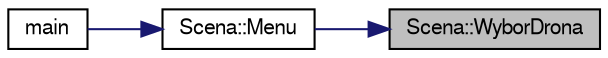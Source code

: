digraph "Scena::WyborDrona"
{
 // LATEX_PDF_SIZE
  edge [fontname="FreeSans",fontsize="10",labelfontname="FreeSans",labelfontsize="10"];
  node [fontname="FreeSans",fontsize="10",shape=record];
  rankdir="RL";
  Node1 [label="Scena::WyborDrona",height=0.2,width=0.4,color="black", fillcolor="grey75", style="filled", fontcolor="black",tooltip="Metoda pozwalajaca na wybor drona."];
  Node1 -> Node2 [dir="back",color="midnightblue",fontsize="10",style="solid",fontname="FreeSans"];
  Node2 [label="Scena::Menu",height=0.2,width=0.4,color="black", fillcolor="white", style="filled",URL="$a00159.html#aba5cd9be3daabe70b47768fb56d9484f",tooltip="Metody obslugujace dzialanie sceny."];
  Node2 -> Node3 [dir="back",color="midnightblue",fontsize="10",style="solid",fontname="FreeSans"];
  Node3 [label="main",height=0.2,width=0.4,color="black", fillcolor="white", style="filled",URL="$a00089.html#ae66f6b31b5ad750f1fe042a706a4e3d4",tooltip=" "];
}
